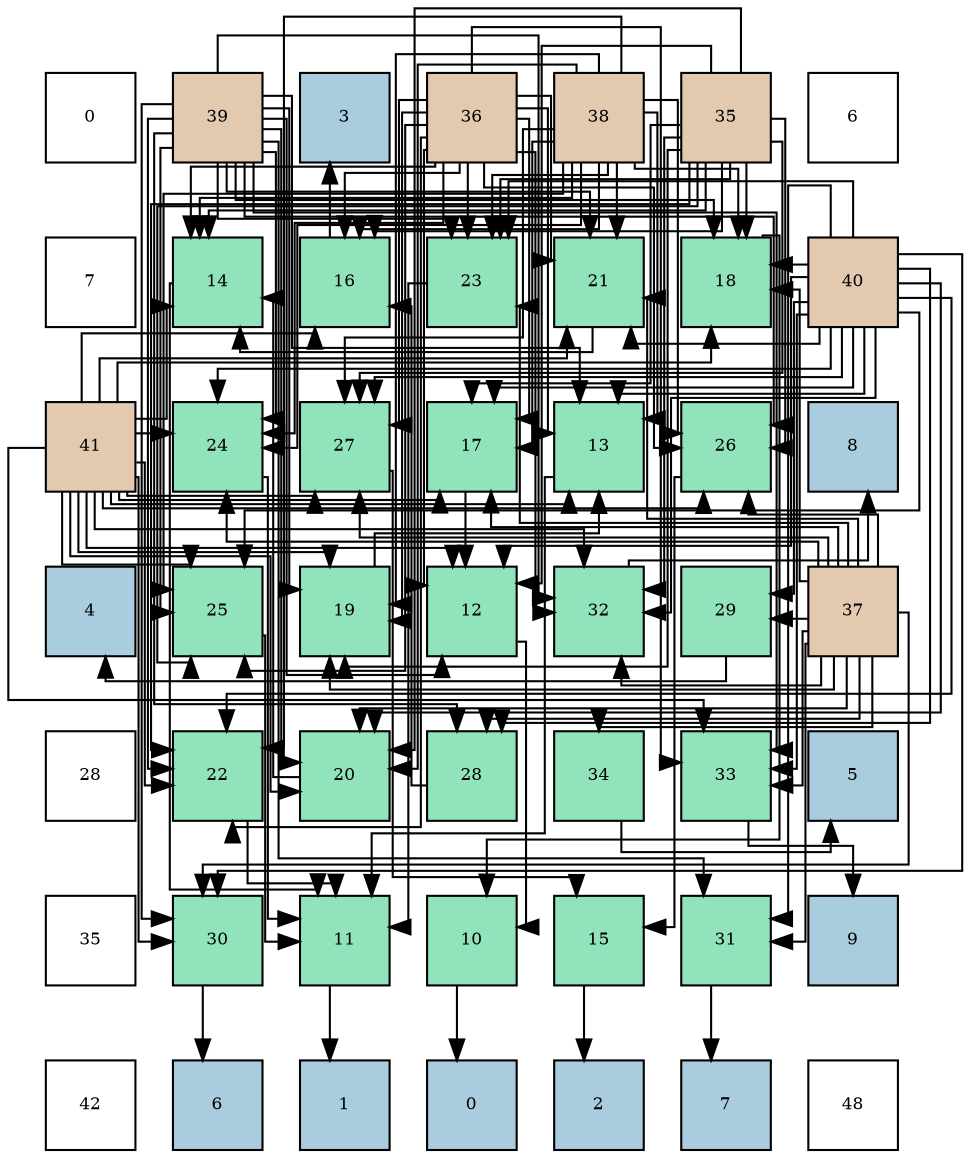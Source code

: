 digraph layout{
 rankdir=TB;
 splines=ortho;
 node [style=filled shape=square fixedsize=true width=0.6];
0[label="0", fontsize=8, fillcolor="#ffffff"];
1[label="39", fontsize=8, fillcolor="#e3c9af"];
2[label="3", fontsize=8, fillcolor="#a9ccde"];
3[label="36", fontsize=8, fillcolor="#e3c9af"];
4[label="38", fontsize=8, fillcolor="#e3c9af"];
5[label="35", fontsize=8, fillcolor="#e3c9af"];
6[label="6", fontsize=8, fillcolor="#ffffff"];
7[label="7", fontsize=8, fillcolor="#ffffff"];
8[label="14", fontsize=8, fillcolor="#91e3bb"];
9[label="16", fontsize=8, fillcolor="#91e3bb"];
10[label="23", fontsize=8, fillcolor="#91e3bb"];
11[label="21", fontsize=8, fillcolor="#91e3bb"];
12[label="18", fontsize=8, fillcolor="#91e3bb"];
13[label="40", fontsize=8, fillcolor="#e3c9af"];
14[label="41", fontsize=8, fillcolor="#e3c9af"];
15[label="24", fontsize=8, fillcolor="#91e3bb"];
16[label="27", fontsize=8, fillcolor="#91e3bb"];
17[label="17", fontsize=8, fillcolor="#91e3bb"];
18[label="13", fontsize=8, fillcolor="#91e3bb"];
19[label="26", fontsize=8, fillcolor="#91e3bb"];
20[label="8", fontsize=8, fillcolor="#a9ccde"];
21[label="4", fontsize=8, fillcolor="#a9ccde"];
22[label="25", fontsize=8, fillcolor="#91e3bb"];
23[label="19", fontsize=8, fillcolor="#91e3bb"];
24[label="12", fontsize=8, fillcolor="#91e3bb"];
25[label="32", fontsize=8, fillcolor="#91e3bb"];
26[label="29", fontsize=8, fillcolor="#91e3bb"];
27[label="37", fontsize=8, fillcolor="#e3c9af"];
28[label="28", fontsize=8, fillcolor="#ffffff"];
29[label="22", fontsize=8, fillcolor="#91e3bb"];
30[label="20", fontsize=8, fillcolor="#91e3bb"];
31[label="28", fontsize=8, fillcolor="#91e3bb"];
32[label="34", fontsize=8, fillcolor="#91e3bb"];
33[label="33", fontsize=8, fillcolor="#91e3bb"];
34[label="5", fontsize=8, fillcolor="#a9ccde"];
35[label="35", fontsize=8, fillcolor="#ffffff"];
36[label="30", fontsize=8, fillcolor="#91e3bb"];
37[label="11", fontsize=8, fillcolor="#91e3bb"];
38[label="10", fontsize=8, fillcolor="#91e3bb"];
39[label="15", fontsize=8, fillcolor="#91e3bb"];
40[label="31", fontsize=8, fillcolor="#91e3bb"];
41[label="9", fontsize=8, fillcolor="#a9ccde"];
42[label="42", fontsize=8, fillcolor="#ffffff"];
43[label="6", fontsize=8, fillcolor="#a9ccde"];
44[label="1", fontsize=8, fillcolor="#a9ccde"];
45[label="0", fontsize=8, fillcolor="#a9ccde"];
46[label="2", fontsize=8, fillcolor="#a9ccde"];
47[label="7", fontsize=8, fillcolor="#a9ccde"];
48[label="48", fontsize=8, fillcolor="#ffffff"];
edge [constraint=false, style=vis];38 -> 45;
37 -> 44;
24 -> 38;
18 -> 37;
8 -> 37;
39 -> 46;
9 -> 2;
17 -> 24;
12 -> 38;
23 -> 18;
30 -> 8;
11 -> 8;
29 -> 37;
10 -> 37;
15 -> 37;
22 -> 37;
19 -> 39;
16 -> 39;
31 -> 9;
26 -> 21;
36 -> 43;
40 -> 47;
25 -> 20;
33 -> 41;
32 -> 34;
5 -> 24;
5 -> 8;
5 -> 9;
5 -> 17;
5 -> 12;
5 -> 23;
5 -> 30;
5 -> 29;
5 -> 10;
5 -> 22;
5 -> 19;
5 -> 16;
5 -> 25;
3 -> 24;
3 -> 18;
3 -> 8;
3 -> 9;
3 -> 17;
3 -> 23;
3 -> 11;
3 -> 29;
3 -> 10;
3 -> 15;
3 -> 22;
3 -> 19;
3 -> 16;
3 -> 25;
3 -> 33;
27 -> 17;
27 -> 12;
27 -> 23;
27 -> 30;
27 -> 11;
27 -> 10;
27 -> 15;
27 -> 19;
27 -> 16;
27 -> 31;
27 -> 26;
27 -> 36;
27 -> 40;
27 -> 25;
27 -> 33;
27 -> 32;
4 -> 18;
4 -> 8;
4 -> 9;
4 -> 17;
4 -> 12;
4 -> 23;
4 -> 30;
4 -> 11;
4 -> 29;
4 -> 10;
4 -> 15;
4 -> 22;
4 -> 19;
4 -> 16;
1 -> 24;
1 -> 18;
1 -> 12;
1 -> 23;
1 -> 30;
1 -> 11;
1 -> 29;
1 -> 10;
1 -> 15;
1 -> 22;
1 -> 19;
1 -> 31;
1 -> 36;
1 -> 40;
1 -> 25;
1 -> 33;
13 -> 24;
13 -> 18;
13 -> 17;
13 -> 12;
13 -> 30;
13 -> 11;
13 -> 29;
13 -> 10;
13 -> 15;
13 -> 22;
13 -> 16;
13 -> 31;
13 -> 26;
13 -> 36;
13 -> 40;
13 -> 25;
13 -> 33;
14 -> 24;
14 -> 18;
14 -> 8;
14 -> 9;
14 -> 17;
14 -> 12;
14 -> 23;
14 -> 30;
14 -> 11;
14 -> 29;
14 -> 15;
14 -> 22;
14 -> 19;
14 -> 16;
14 -> 36;
14 -> 25;
14 -> 33;
edge [constraint=true, style=invis];
0 -> 7 -> 14 -> 21 -> 28 -> 35 -> 42;
1 -> 8 -> 15 -> 22 -> 29 -> 36 -> 43;
2 -> 9 -> 16 -> 23 -> 30 -> 37 -> 44;
3 -> 10 -> 17 -> 24 -> 31 -> 38 -> 45;
4 -> 11 -> 18 -> 25 -> 32 -> 39 -> 46;
5 -> 12 -> 19 -> 26 -> 33 -> 40 -> 47;
6 -> 13 -> 20 -> 27 -> 34 -> 41 -> 48;
rank = same {0 -> 1 -> 2 -> 3 -> 4 -> 5 -> 6};
rank = same {7 -> 8 -> 9 -> 10 -> 11 -> 12 -> 13};
rank = same {14 -> 15 -> 16 -> 17 -> 18 -> 19 -> 20};
rank = same {21 -> 22 -> 23 -> 24 -> 25 -> 26 -> 27};
rank = same {28 -> 29 -> 30 -> 31 -> 32 -> 33 -> 34};
rank = same {35 -> 36 -> 37 -> 38 -> 39 -> 40 -> 41};
rank = same {42 -> 43 -> 44 -> 45 -> 46 -> 47 -> 48};
}